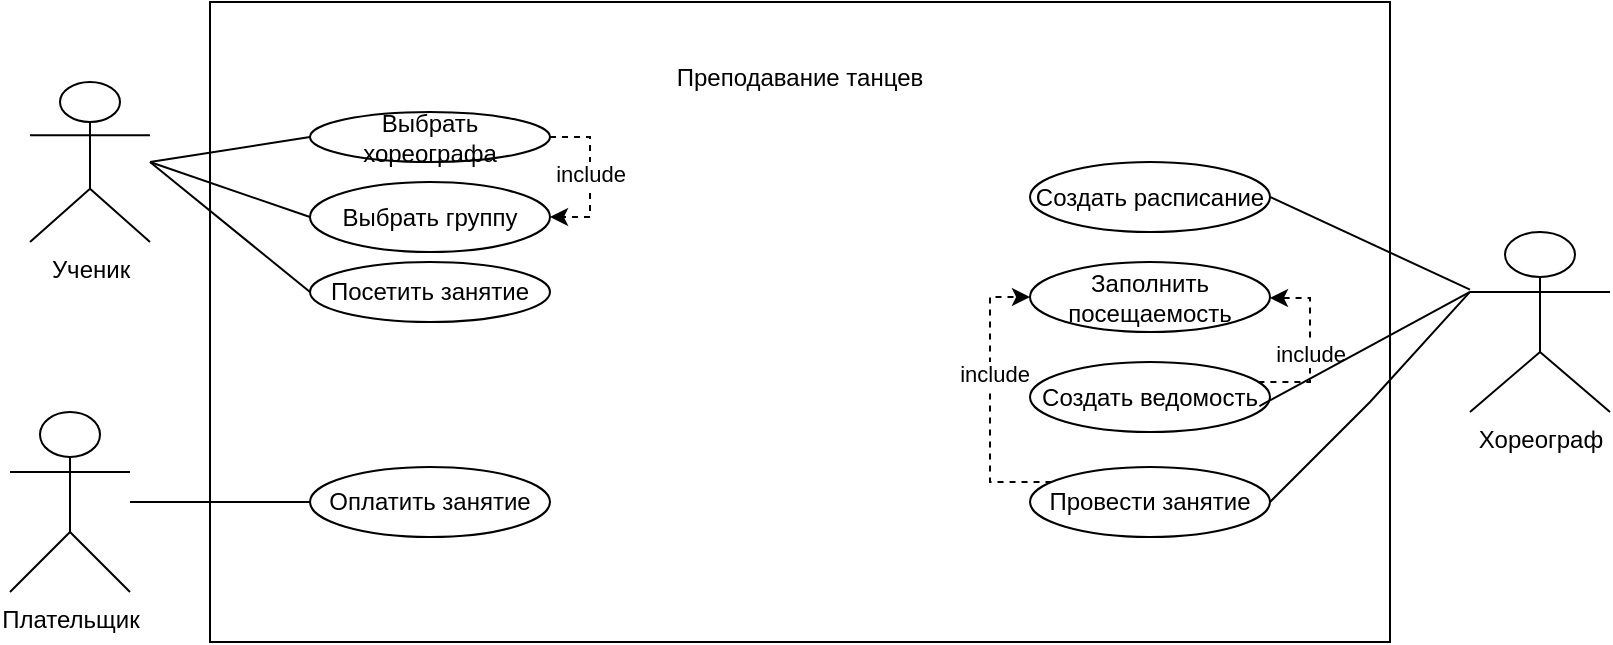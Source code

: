 <mxfile version="28.2.5">
  <diagram name="Страница — 1" id="7gpo0UBaWytLgm6S7P8Y">
    <mxGraphModel dx="828" dy="477" grid="1" gridSize="10" guides="1" tooltips="1" connect="1" arrows="1" fold="1" page="1" pageScale="1" pageWidth="1200" pageHeight="1920" math="0" shadow="0">
      <root>
        <mxCell id="0" />
        <mxCell id="1" parent="0" />
        <mxCell id="O1ROTY8PQ47SzDHC7NVD-1" value="Плательщик" style="shape=umlActor;verticalLabelPosition=bottom;verticalAlign=top;html=1;outlineConnect=0;" vertex="1" parent="1">
          <mxGeometry x="230" y="605" width="60" height="90" as="geometry" />
        </mxCell>
        <mxCell id="O1ROTY8PQ47SzDHC7NVD-2" value="Ученик" style="shape=umlActor;verticalLabelPosition=bottom;verticalAlign=top;html=1;outlineConnect=0;" vertex="1" parent="1">
          <mxGeometry x="240" y="440" width="60" height="80" as="geometry" />
        </mxCell>
        <mxCell id="O1ROTY8PQ47SzDHC7NVD-3" value="Хореограф" style="shape=umlActor;verticalLabelPosition=bottom;verticalAlign=top;html=1;outlineConnect=0;" vertex="1" parent="1">
          <mxGeometry x="960" y="515" width="70" height="90" as="geometry" />
        </mxCell>
        <mxCell id="O1ROTY8PQ47SzDHC7NVD-18" value="Преподавание танцев&lt;div&gt;&lt;br&gt;&lt;/div&gt;&lt;div&gt;&lt;br&gt;&lt;/div&gt;&lt;div&gt;&lt;br&gt;&lt;/div&gt;&lt;div&gt;&lt;br&gt;&lt;/div&gt;&lt;div&gt;&lt;br&gt;&lt;/div&gt;&lt;div&gt;&lt;br&gt;&lt;/div&gt;&lt;div&gt;&lt;br&gt;&lt;/div&gt;&lt;div&gt;&lt;br&gt;&lt;/div&gt;&lt;div&gt;&lt;br&gt;&lt;/div&gt;&lt;div&gt;&lt;br&gt;&lt;/div&gt;&lt;div&gt;&lt;br&gt;&lt;/div&gt;&lt;div&gt;&lt;br&gt;&lt;/div&gt;&lt;div&gt;&lt;br&gt;&lt;/div&gt;&lt;div&gt;&lt;br&gt;&lt;/div&gt;&lt;div&gt;&lt;br&gt;&lt;/div&gt;&lt;div&gt;&lt;br&gt;&lt;/div&gt;&lt;div&gt;&lt;br&gt;&lt;/div&gt;" style="rounded=0;whiteSpace=wrap;html=1;" vertex="1" parent="1">
          <mxGeometry x="330" y="400" width="590" height="320" as="geometry" />
        </mxCell>
        <mxCell id="O1ROTY8PQ47SzDHC7NVD-28" style="edgeStyle=orthogonalEdgeStyle;rounded=0;orthogonalLoop=1;jettySize=auto;html=1;exitX=1;exitY=0.5;exitDx=0;exitDy=0;entryX=1;entryY=0.5;entryDx=0;entryDy=0;shape=filledEdge;dashed=1;" edge="1" parent="1" source="O1ROTY8PQ47SzDHC7NVD-20" target="O1ROTY8PQ47SzDHC7NVD-22">
          <mxGeometry relative="1" as="geometry" />
        </mxCell>
        <mxCell id="O1ROTY8PQ47SzDHC7NVD-29" value="include" style="edgeLabel;html=1;align=center;verticalAlign=middle;resizable=0;points=[];" vertex="1" connectable="0" parent="O1ROTY8PQ47SzDHC7NVD-28">
          <mxGeometry x="-0.037" relative="1" as="geometry">
            <mxPoint as="offset" />
          </mxGeometry>
        </mxCell>
        <mxCell id="O1ROTY8PQ47SzDHC7NVD-20" value="Выбрать хореографа" style="ellipse;whiteSpace=wrap;html=1;" vertex="1" parent="1">
          <mxGeometry x="380" y="455" width="120" height="25" as="geometry" />
        </mxCell>
        <mxCell id="O1ROTY8PQ47SzDHC7NVD-21" value="Посетить занятие" style="ellipse;whiteSpace=wrap;html=1;" vertex="1" parent="1">
          <mxGeometry x="380" y="530" width="120" height="30" as="geometry" />
        </mxCell>
        <mxCell id="O1ROTY8PQ47SzDHC7NVD-22" value="Выбрать группу" style="ellipse;whiteSpace=wrap;html=1;" vertex="1" parent="1">
          <mxGeometry x="380" y="490" width="120" height="35" as="geometry" />
        </mxCell>
        <mxCell id="O1ROTY8PQ47SzDHC7NVD-23" value="Оплатить занятие" style="ellipse;whiteSpace=wrap;html=1;" vertex="1" parent="1">
          <mxGeometry x="380" y="632.5" width="120" height="35" as="geometry" />
        </mxCell>
        <mxCell id="O1ROTY8PQ47SzDHC7NVD-24" value="Создать расписание" style="ellipse;whiteSpace=wrap;html=1;" vertex="1" parent="1">
          <mxGeometry x="740" y="480" width="120" height="35" as="geometry" />
        </mxCell>
        <mxCell id="O1ROTY8PQ47SzDHC7NVD-34" style="edgeStyle=orthogonalEdgeStyle;rounded=0;orthogonalLoop=1;jettySize=auto;html=1;dashed=1;" edge="1" parent="1" source="O1ROTY8PQ47SzDHC7NVD-25" target="O1ROTY8PQ47SzDHC7NVD-31">
          <mxGeometry relative="1" as="geometry">
            <Array as="points">
              <mxPoint x="880" y="590" />
              <mxPoint x="880" y="548" />
            </Array>
          </mxGeometry>
        </mxCell>
        <mxCell id="O1ROTY8PQ47SzDHC7NVD-35" value="include" style="edgeLabel;html=1;align=center;verticalAlign=middle;resizable=0;points=[];" vertex="1" connectable="0" parent="O1ROTY8PQ47SzDHC7NVD-34">
          <mxGeometry x="-0.094" relative="1" as="geometry">
            <mxPoint as="offset" />
          </mxGeometry>
        </mxCell>
        <mxCell id="O1ROTY8PQ47SzDHC7NVD-25" value="Создать ведомость" style="ellipse;whiteSpace=wrap;html=1;" vertex="1" parent="1">
          <mxGeometry x="740" y="580" width="120" height="35" as="geometry" />
        </mxCell>
        <mxCell id="O1ROTY8PQ47SzDHC7NVD-32" style="edgeStyle=orthogonalEdgeStyle;rounded=0;orthogonalLoop=1;jettySize=auto;html=1;entryX=0;entryY=0.5;entryDx=0;entryDy=0;dashed=1;" edge="1" parent="1" source="O1ROTY8PQ47SzDHC7NVD-26" target="O1ROTY8PQ47SzDHC7NVD-31">
          <mxGeometry relative="1" as="geometry">
            <Array as="points">
              <mxPoint x="720" y="640" />
              <mxPoint x="720" y="548" />
            </Array>
          </mxGeometry>
        </mxCell>
        <mxCell id="O1ROTY8PQ47SzDHC7NVD-33" value="include" style="edgeLabel;html=1;align=center;verticalAlign=middle;resizable=0;points=[];" vertex="1" connectable="0" parent="O1ROTY8PQ47SzDHC7NVD-32">
          <mxGeometry x="0.187" y="-2" relative="1" as="geometry">
            <mxPoint as="offset" />
          </mxGeometry>
        </mxCell>
        <mxCell id="O1ROTY8PQ47SzDHC7NVD-26" value="Провести занятие" style="ellipse;whiteSpace=wrap;html=1;" vertex="1" parent="1">
          <mxGeometry x="740" y="632.5" width="120" height="35" as="geometry" />
        </mxCell>
        <mxCell id="O1ROTY8PQ47SzDHC7NVD-31" value="Заполнить посещаемость" style="ellipse;whiteSpace=wrap;html=1;" vertex="1" parent="1">
          <mxGeometry x="740" y="530" width="120" height="35" as="geometry" />
        </mxCell>
        <mxCell id="O1ROTY8PQ47SzDHC7NVD-41" value="" style="endArrow=none;html=1;rounded=0;entryX=0;entryY=0.5;entryDx=0;entryDy=0;" edge="1" parent="1" target="O1ROTY8PQ47SzDHC7NVD-20">
          <mxGeometry width="50" height="50" relative="1" as="geometry">
            <mxPoint x="300" y="480" as="sourcePoint" />
            <mxPoint x="370" y="442.5" as="targetPoint" />
          </mxGeometry>
        </mxCell>
        <mxCell id="O1ROTY8PQ47SzDHC7NVD-42" value="" style="endArrow=none;html=1;rounded=0;entryX=0;entryY=0.5;entryDx=0;entryDy=0;" edge="1" parent="1" target="O1ROTY8PQ47SzDHC7NVD-22">
          <mxGeometry width="50" height="50" relative="1" as="geometry">
            <mxPoint x="300" y="480" as="sourcePoint" />
            <mxPoint x="380" y="492.5" as="targetPoint" />
          </mxGeometry>
        </mxCell>
        <mxCell id="O1ROTY8PQ47SzDHC7NVD-43" value="" style="endArrow=none;html=1;rounded=0;entryX=0;entryY=0.5;entryDx=0;entryDy=0;" edge="1" parent="1" target="O1ROTY8PQ47SzDHC7NVD-21">
          <mxGeometry width="50" height="50" relative="1" as="geometry">
            <mxPoint x="300" y="480" as="sourcePoint" />
            <mxPoint x="590" y="760" as="targetPoint" />
          </mxGeometry>
        </mxCell>
        <mxCell id="O1ROTY8PQ47SzDHC7NVD-44" value="" style="endArrow=none;html=1;rounded=0;exitX=0;exitY=0.5;exitDx=0;exitDy=0;" edge="1" parent="1" source="O1ROTY8PQ47SzDHC7NVD-23" target="O1ROTY8PQ47SzDHC7NVD-1">
          <mxGeometry width="50" height="50" relative="1" as="geometry">
            <mxPoint x="430" y="770" as="sourcePoint" />
            <mxPoint x="510" y="835" as="targetPoint" />
          </mxGeometry>
        </mxCell>
        <mxCell id="O1ROTY8PQ47SzDHC7NVD-45" value="" style="endArrow=none;html=1;rounded=0;exitX=1;exitY=0.5;exitDx=0;exitDy=0;" edge="1" parent="1" source="O1ROTY8PQ47SzDHC7NVD-24" target="O1ROTY8PQ47SzDHC7NVD-3">
          <mxGeometry width="50" height="50" relative="1" as="geometry">
            <mxPoint x="940" y="760" as="sourcePoint" />
            <mxPoint x="850" y="760" as="targetPoint" />
          </mxGeometry>
        </mxCell>
        <mxCell id="O1ROTY8PQ47SzDHC7NVD-46" value="" style="endArrow=none;html=1;rounded=0;exitX=0;exitY=0.333;exitDx=0;exitDy=0;exitPerimeter=0;entryX=1;entryY=0.5;entryDx=0;entryDy=0;" edge="1" parent="1" source="O1ROTY8PQ47SzDHC7NVD-3" target="O1ROTY8PQ47SzDHC7NVD-26">
          <mxGeometry width="50" height="50" relative="1" as="geometry">
            <mxPoint x="870" y="770" as="sourcePoint" />
            <mxPoint x="780" y="770" as="targetPoint" />
            <Array as="points">
              <mxPoint x="910" y="600" />
            </Array>
          </mxGeometry>
        </mxCell>
        <mxCell id="O1ROTY8PQ47SzDHC7NVD-47" value="" style="endArrow=none;html=1;rounded=0;entryX=0.956;entryY=0.629;entryDx=0;entryDy=0;entryPerimeter=0;exitX=0;exitY=0.333;exitDx=0;exitDy=0;exitPerimeter=0;" edge="1" parent="1" source="O1ROTY8PQ47SzDHC7NVD-3" target="O1ROTY8PQ47SzDHC7NVD-25">
          <mxGeometry width="50" height="50" relative="1" as="geometry">
            <mxPoint x="950" y="560" as="sourcePoint" />
            <mxPoint x="790" y="770" as="targetPoint" />
          </mxGeometry>
        </mxCell>
      </root>
    </mxGraphModel>
  </diagram>
</mxfile>
